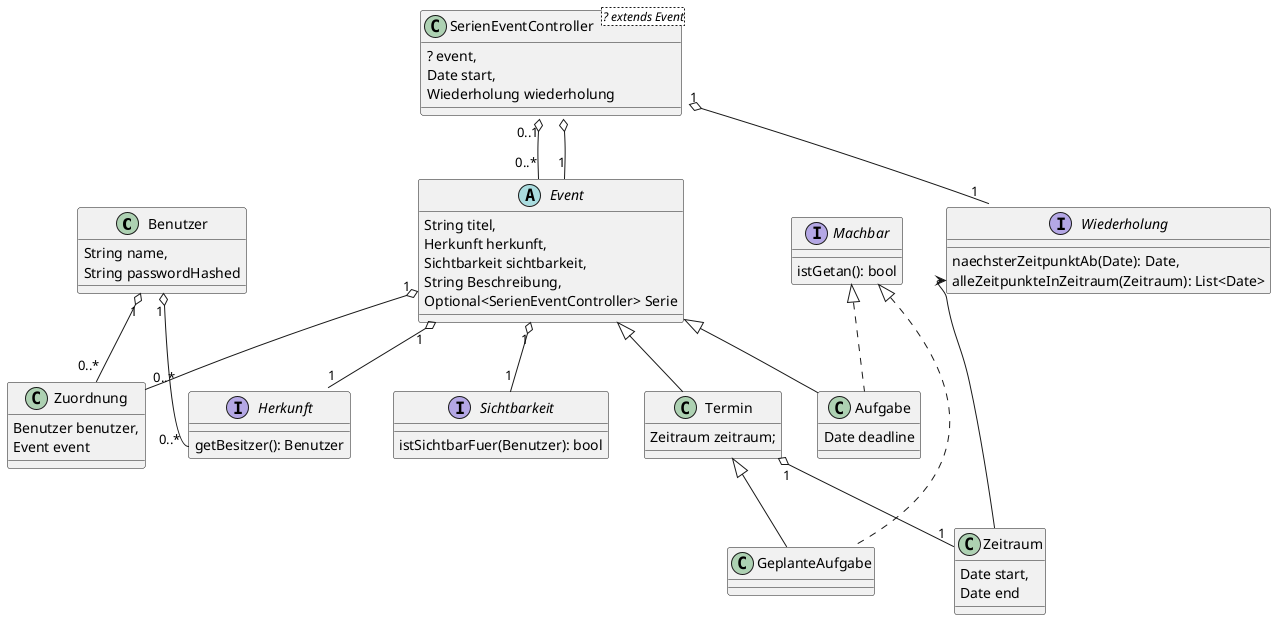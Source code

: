 @startuml
class Benutzer{
    String name,
    String passwordHashed
}
class SerienEventController<? extends Event>{
    ? event,
    Date start,
    Wiederholung wiederholung
}

abstract class Event{
    String titel,
    Herkunft herkunft,
    Sichtbarkeit sichtbarkeit,
    String Beschreibung,
    Optional<SerienEventController> Serie
}

SerienEventController "0..1" o-- "0..*" Event
SerienEventController::defaultEvent o-- "1" Event

interface Herkunft{
    getBesitzer(): Benutzer
}

Event "1" o-- "1" Herkunft

interface Sichtbarkeit{
    istSichtbarFuer(Benutzer): bool
}

Event "1" o-- "1" Sichtbarkeit

interface Machbar{
    istGetan(): bool
}

class Aufgabe extends Event implements Machbar{
    Date deadline
}

class GeplanteAufgabe extends Termin implements Machbar {

}

interface Wiederholung{
    naechsterZeitpunktAb(Date): Date,
    alleZeitpunkteInZeitraum(Zeitraum): List<Date>
}

class Termin extends Event{
    Zeitraum zeitraum;
}

class Zuordnung{
    Benutzer benutzer,
    Event event
}

class Zeitraum{
Date start,
Date end
}


Event "1" o-- "0..*" Zuordnung
Benutzer "1" o-- "0..*" Zuordnung
Benutzer "1" o-- "0..*" Herkunft::getBesitzer

SerienEventController "1" o-- "1" Wiederholung


Termin "1" o-- "1" Zeitraum
Wiederholung::alleZeitpunkteInZeitraum <-- Zeitraum
@enduml